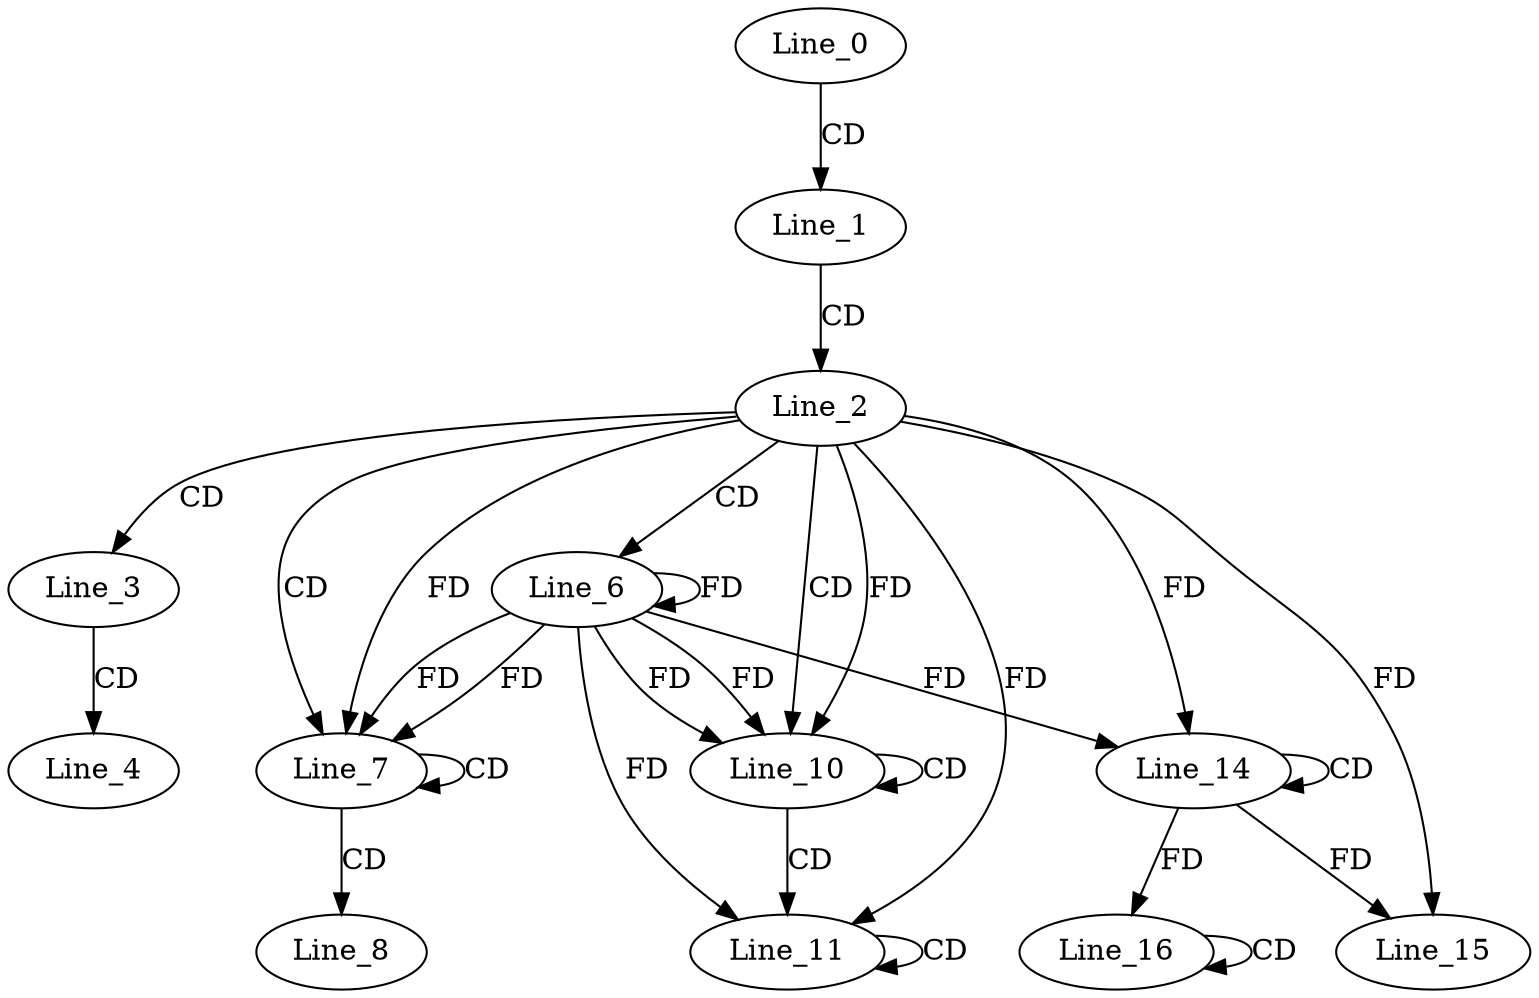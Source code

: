digraph G {
  Line_0;
  Line_1;
  Line_2;
  Line_3;
  Line_4;
  Line_6;
  Line_6;
  Line_7;
  Line_7;
  Line_8;
  Line_10;
  Line_10;
  Line_11;
  Line_11;
  Line_11;
  Line_14;
  Line_14;
  Line_15;
  Line_15;
  Line_16;
  Line_16;
  Line_16;
  Line_0 -> Line_1 [ label="CD" ];
  Line_1 -> Line_2 [ label="CD" ];
  Line_2 -> Line_3 [ label="CD" ];
  Line_3 -> Line_4 [ label="CD" ];
  Line_2 -> Line_6 [ label="CD" ];
  Line_6 -> Line_6 [ label="FD" ];
  Line_2 -> Line_7 [ label="CD" ];
  Line_6 -> Line_7 [ label="FD" ];
  Line_7 -> Line_7 [ label="CD" ];
  Line_2 -> Line_7 [ label="FD" ];
  Line_6 -> Line_7 [ label="FD" ];
  Line_7 -> Line_8 [ label="CD" ];
  Line_2 -> Line_10 [ label="CD" ];
  Line_6 -> Line_10 [ label="FD" ];
  Line_10 -> Line_10 [ label="CD" ];
  Line_2 -> Line_10 [ label="FD" ];
  Line_6 -> Line_10 [ label="FD" ];
  Line_10 -> Line_11 [ label="CD" ];
  Line_11 -> Line_11 [ label="CD" ];
  Line_2 -> Line_11 [ label="FD" ];
  Line_6 -> Line_11 [ label="FD" ];
  Line_14 -> Line_14 [ label="CD" ];
  Line_2 -> Line_14 [ label="FD" ];
  Line_6 -> Line_14 [ label="FD" ];
  Line_14 -> Line_15 [ label="FD" ];
  Line_2 -> Line_15 [ label="FD" ];
  Line_16 -> Line_16 [ label="CD" ];
  Line_14 -> Line_16 [ label="FD" ];
}
